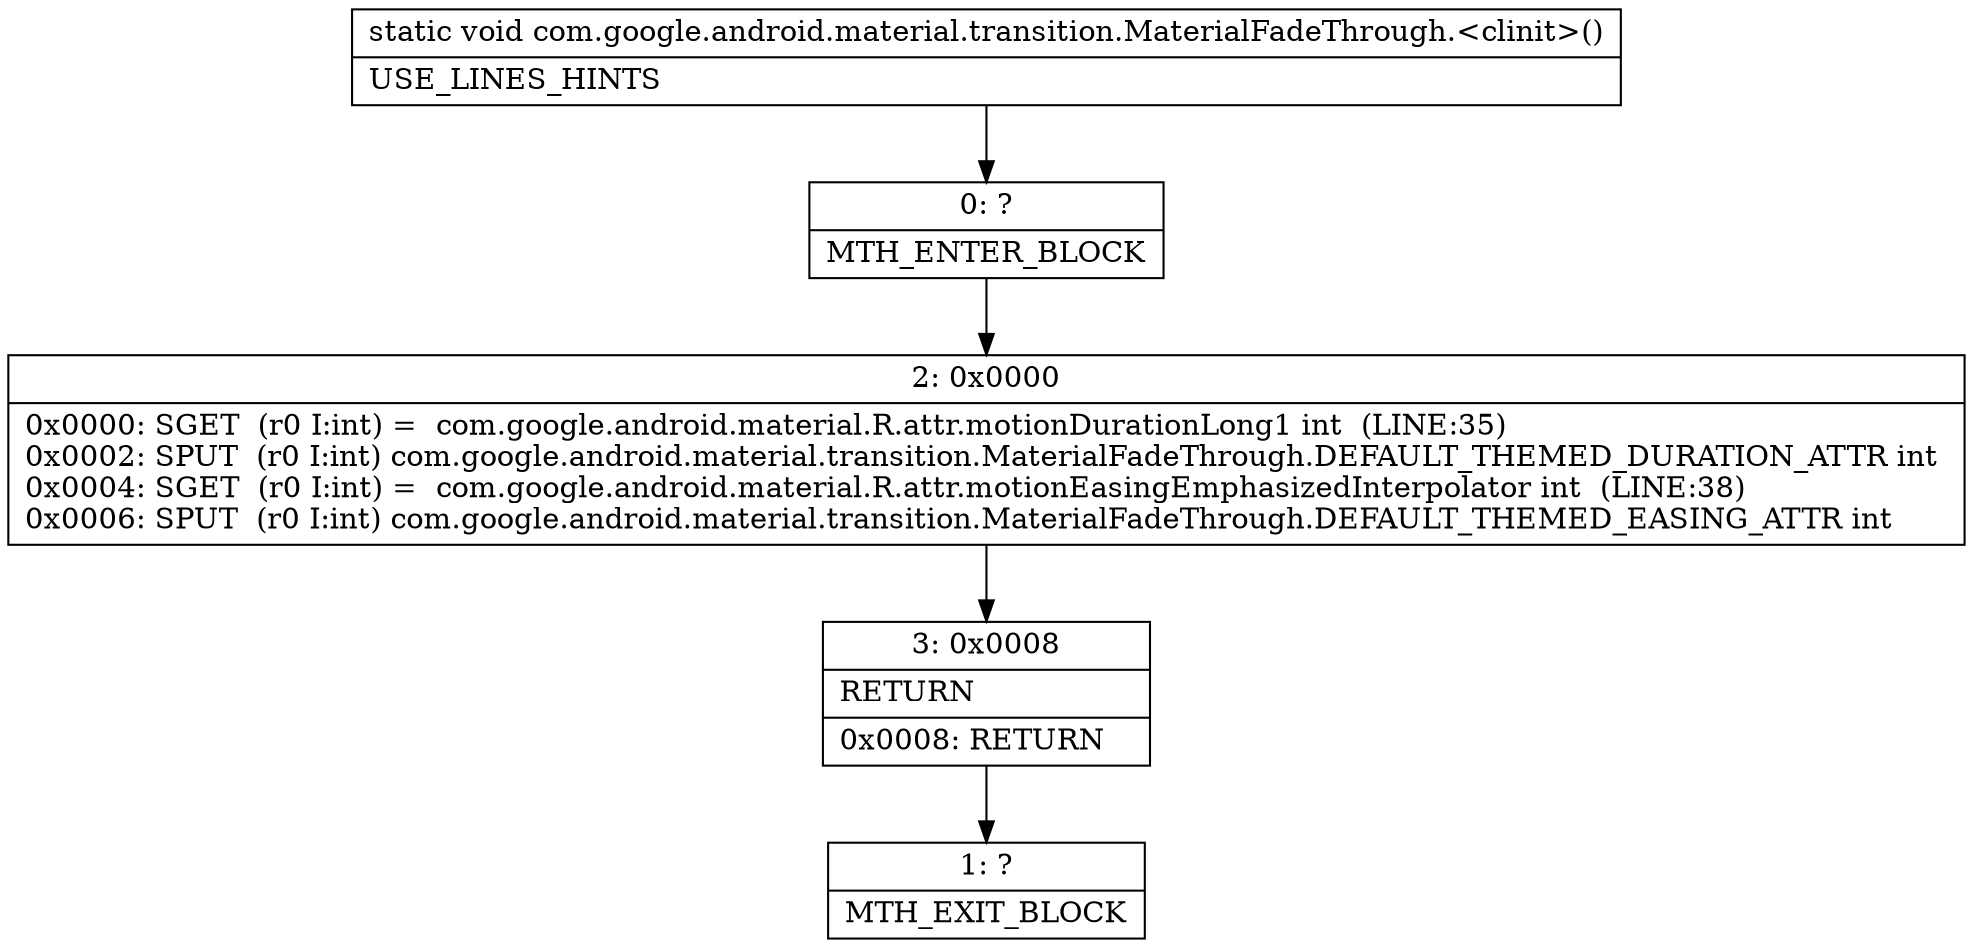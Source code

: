 digraph "CFG forcom.google.android.material.transition.MaterialFadeThrough.\<clinit\>()V" {
Node_0 [shape=record,label="{0\:\ ?|MTH_ENTER_BLOCK\l}"];
Node_2 [shape=record,label="{2\:\ 0x0000|0x0000: SGET  (r0 I:int) =  com.google.android.material.R.attr.motionDurationLong1 int  (LINE:35)\l0x0002: SPUT  (r0 I:int) com.google.android.material.transition.MaterialFadeThrough.DEFAULT_THEMED_DURATION_ATTR int \l0x0004: SGET  (r0 I:int) =  com.google.android.material.R.attr.motionEasingEmphasizedInterpolator int  (LINE:38)\l0x0006: SPUT  (r0 I:int) com.google.android.material.transition.MaterialFadeThrough.DEFAULT_THEMED_EASING_ATTR int \l}"];
Node_3 [shape=record,label="{3\:\ 0x0008|RETURN\l|0x0008: RETURN   \l}"];
Node_1 [shape=record,label="{1\:\ ?|MTH_EXIT_BLOCK\l}"];
MethodNode[shape=record,label="{static void com.google.android.material.transition.MaterialFadeThrough.\<clinit\>()  | USE_LINES_HINTS\l}"];
MethodNode -> Node_0;Node_0 -> Node_2;
Node_2 -> Node_3;
Node_3 -> Node_1;
}

